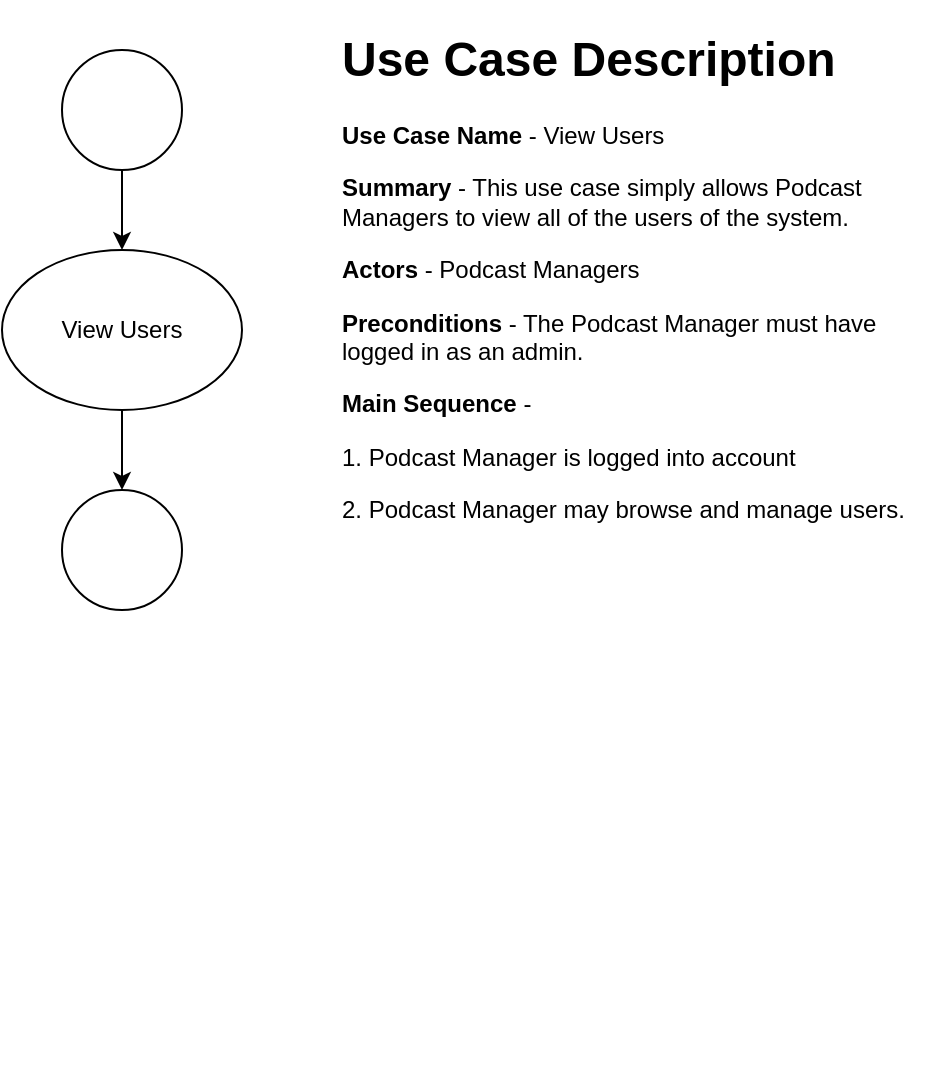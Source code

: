<mxfile version="21.6.8" type="device">
  <diagram name="Page-1" id="DNq6ZwQZ0oqvykgNdicF">
    <mxGraphModel dx="1036" dy="606" grid="1" gridSize="10" guides="1" tooltips="1" connect="1" arrows="1" fold="1" page="1" pageScale="1" pageWidth="850" pageHeight="1100" math="0" shadow="0">
      <root>
        <mxCell id="0" />
        <mxCell id="1" parent="0" />
        <mxCell id="Agrtoc5y424S4yWGLyky-1" style="edgeStyle=orthogonalEdgeStyle;rounded=0;orthogonalLoop=1;jettySize=auto;html=1;entryX=0.5;entryY=0;entryDx=0;entryDy=0;" edge="1" parent="1" source="Agrtoc5y424S4yWGLyky-2" target="Agrtoc5y424S4yWGLyky-4">
          <mxGeometry relative="1" as="geometry" />
        </mxCell>
        <mxCell id="Agrtoc5y424S4yWGLyky-2" value="" style="ellipse;whiteSpace=wrap;html=1;aspect=fixed;" vertex="1" parent="1">
          <mxGeometry x="395" y="90" width="60" height="60" as="geometry" />
        </mxCell>
        <mxCell id="Agrtoc5y424S4yWGLyky-20" style="edgeStyle=orthogonalEdgeStyle;rounded=0;orthogonalLoop=1;jettySize=auto;html=1;entryX=0.5;entryY=0;entryDx=0;entryDy=0;" edge="1" parent="1" source="Agrtoc5y424S4yWGLyky-4" target="Agrtoc5y424S4yWGLyky-19">
          <mxGeometry relative="1" as="geometry" />
        </mxCell>
        <mxCell id="Agrtoc5y424S4yWGLyky-4" value="View Users" style="ellipse;whiteSpace=wrap;html=1;" vertex="1" parent="1">
          <mxGeometry x="365" y="190" width="120" height="80" as="geometry" />
        </mxCell>
        <mxCell id="Agrtoc5y424S4yWGLyky-16" value="&lt;h1&gt;Use Case Description&lt;/h1&gt;&lt;p&gt;&lt;b&gt;Use Case Name&amp;nbsp;&lt;/b&gt;- View Users&lt;/p&gt;&lt;p&gt;&lt;b&gt;Summary&amp;nbsp;&lt;/b&gt;- This use case simply allows Podcast Managers to view all of the users of the system.&lt;/p&gt;&lt;p&gt;&lt;b&gt;Actors&lt;/b&gt; - Podcast Managers&lt;/p&gt;&lt;p&gt;&lt;b&gt;Preconditions&lt;/b&gt; - The Podcast Manager must have logged in as an admin.&lt;/p&gt;&lt;p&gt;&lt;b&gt;Main Sequence&lt;/b&gt; -&amp;nbsp;&lt;/p&gt;&lt;p&gt;1. Podcast Manager is logged into account&lt;/p&gt;&lt;p&gt;2. Podcast Manager may browse and manage users.&lt;/p&gt;&lt;p&gt;&lt;br&gt;&lt;/p&gt;" style="text;html=1;strokeColor=none;fillColor=none;spacing=5;spacingTop=-20;whiteSpace=wrap;overflow=hidden;rounded=0;" vertex="1" parent="1">
          <mxGeometry x="530" y="75" width="300" height="530" as="geometry" />
        </mxCell>
        <mxCell id="Agrtoc5y424S4yWGLyky-19" value="" style="ellipse;whiteSpace=wrap;html=1;aspect=fixed;" vertex="1" parent="1">
          <mxGeometry x="395" y="310" width="60" height="60" as="geometry" />
        </mxCell>
      </root>
    </mxGraphModel>
  </diagram>
</mxfile>
